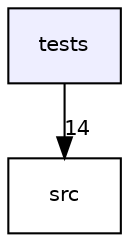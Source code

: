 digraph "tests" {
  compound=true
  node [ fontsize="10", fontname="Helvetica"];
  edge [ labelfontsize="10", labelfontname="Helvetica"];
  dir_59425e443f801f1f2fd8bbe4959a3ccf [shape=box, label="tests", style="filled", fillcolor="#eeeeff", pencolor="black", URL="dir_59425e443f801f1f2fd8bbe4959a3ccf.html"];
  dir_68267d1309a1af8e8297ef4c3efbcdba [shape=box label="src" URL="dir_68267d1309a1af8e8297ef4c3efbcdba.html"];
  dir_59425e443f801f1f2fd8bbe4959a3ccf->dir_68267d1309a1af8e8297ef4c3efbcdba [headlabel="14", labeldistance=1.5 headhref="dir_000000_000001.html"];
}
